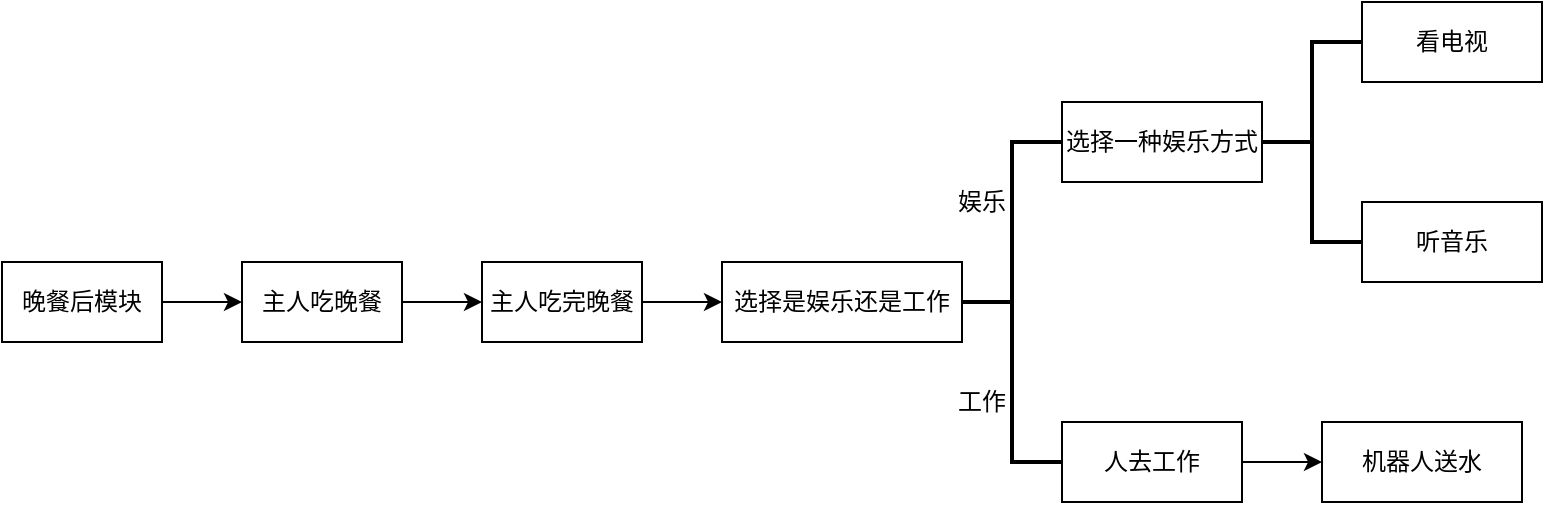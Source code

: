 <mxfile version="13.6.2" type="device"><diagram id="4ux63Cq1vs4Hjvu3bUu1" name="第 1 页"><mxGraphModel dx="1024" dy="592" grid="1" gridSize="10" guides="1" tooltips="1" connect="1" arrows="1" fold="1" page="1" pageScale="1" pageWidth="827" pageHeight="1169" math="0" shadow="0"><root><mxCell id="0"/><mxCell id="1" parent="0"/><mxCell id="f2vepwNNXbfG6RneDwnd-1" value="晚餐后模块" style="rounded=0;whiteSpace=wrap;html=1;" parent="1" vertex="1"><mxGeometry x="80" y="280" width="80" height="40" as="geometry"/></mxCell><mxCell id="f2vepwNNXbfG6RneDwnd-3" value="主人吃晚餐" style="rounded=0;whiteSpace=wrap;html=1;" parent="1" vertex="1"><mxGeometry x="200" y="280" width="80" height="40" as="geometry"/></mxCell><mxCell id="f2vepwNNXbfG6RneDwnd-5" value="主人吃完晚餐" style="rounded=0;whiteSpace=wrap;html=1;" parent="1" vertex="1"><mxGeometry x="320" y="280" width="80" height="40" as="geometry"/></mxCell><mxCell id="6lSC06VWzlqSV-baRiSi-1" value="选择是娱乐还是工作" style="rounded=0;whiteSpace=wrap;html=1;" vertex="1" parent="1"><mxGeometry x="440" y="280" width="120" height="40" as="geometry"/></mxCell><mxCell id="6lSC06VWzlqSV-baRiSi-2" value="" style="strokeWidth=2;html=1;shape=mxgraph.flowchart.annotation_2;align=left;labelPosition=right;pointerEvents=1;" vertex="1" parent="1"><mxGeometry x="560" y="220" width="50" height="160" as="geometry"/></mxCell><mxCell id="6lSC06VWzlqSV-baRiSi-3" value="娱乐" style="text;html=1;strokeColor=none;fillColor=none;align=center;verticalAlign=middle;whiteSpace=wrap;rounded=0;" vertex="1" parent="1"><mxGeometry x="550" y="240" width="40" height="20" as="geometry"/></mxCell><mxCell id="6lSC06VWzlqSV-baRiSi-4" value="工作" style="text;html=1;strokeColor=none;fillColor=none;align=center;verticalAlign=middle;whiteSpace=wrap;rounded=0;" vertex="1" parent="1"><mxGeometry x="550" y="340" width="40" height="20" as="geometry"/></mxCell><mxCell id="6lSC06VWzlqSV-baRiSi-5" value="选择一种娱乐方式" style="rounded=0;whiteSpace=wrap;html=1;" vertex="1" parent="1"><mxGeometry x="610" y="200" width="100" height="40" as="geometry"/></mxCell><mxCell id="6lSC06VWzlqSV-baRiSi-6" value="人去工作" style="rounded=0;whiteSpace=wrap;html=1;" vertex="1" parent="1"><mxGeometry x="610" y="360" width="90" height="40" as="geometry"/></mxCell><mxCell id="6lSC06VWzlqSV-baRiSi-7" value="机器人送水" style="rounded=0;whiteSpace=wrap;html=1;" vertex="1" parent="1"><mxGeometry x="740" y="360" width="100" height="40" as="geometry"/></mxCell><mxCell id="6lSC06VWzlqSV-baRiSi-8" value="" style="strokeWidth=2;html=1;shape=mxgraph.flowchart.annotation_2;align=left;labelPosition=right;pointerEvents=1;" vertex="1" parent="1"><mxGeometry x="710" y="170" width="50" height="100" as="geometry"/></mxCell><mxCell id="6lSC06VWzlqSV-baRiSi-9" value="看电视" style="rounded=0;whiteSpace=wrap;html=1;" vertex="1" parent="1"><mxGeometry x="760" y="150" width="90" height="40" as="geometry"/></mxCell><mxCell id="6lSC06VWzlqSV-baRiSi-10" value="听音乐" style="rounded=0;whiteSpace=wrap;html=1;" vertex="1" parent="1"><mxGeometry x="760" y="250" width="90" height="40" as="geometry"/></mxCell><mxCell id="6lSC06VWzlqSV-baRiSi-11" value="" style="endArrow=classic;html=1;exitX=1;exitY=0.5;exitDx=0;exitDy=0;entryX=0;entryY=0.5;entryDx=0;entryDy=0;" edge="1" source="6lSC06VWzlqSV-baRiSi-6" target="6lSC06VWzlqSV-baRiSi-7" parent="1"><mxGeometry width="50" height="50" relative="1" as="geometry"><mxPoint x="670" y="290" as="sourcePoint"/><mxPoint x="720" y="240" as="targetPoint"/></mxGeometry></mxCell><mxCell id="6lSC06VWzlqSV-baRiSi-12" value="" style="endArrow=classic;html=1;exitX=1;exitY=0.5;exitDx=0;exitDy=0;entryX=0;entryY=0.5;entryDx=0;entryDy=0;" edge="1" parent="1" source="f2vepwNNXbfG6RneDwnd-1" target="f2vepwNNXbfG6RneDwnd-3"><mxGeometry width="50" height="50" relative="1" as="geometry"><mxPoint x="530" y="330" as="sourcePoint"/><mxPoint x="580" y="280" as="targetPoint"/></mxGeometry></mxCell><mxCell id="6lSC06VWzlqSV-baRiSi-13" value="" style="endArrow=classic;html=1;exitX=1;exitY=0.5;exitDx=0;exitDy=0;entryX=0;entryY=0.5;entryDx=0;entryDy=0;" edge="1" parent="1" source="f2vepwNNXbfG6RneDwnd-3" target="f2vepwNNXbfG6RneDwnd-5"><mxGeometry width="50" height="50" relative="1" as="geometry"><mxPoint x="530" y="330" as="sourcePoint"/><mxPoint x="580" y="280" as="targetPoint"/></mxGeometry></mxCell><mxCell id="6lSC06VWzlqSV-baRiSi-14" value="" style="endArrow=classic;html=1;exitX=1;exitY=0.5;exitDx=0;exitDy=0;entryX=0;entryY=0.5;entryDx=0;entryDy=0;" edge="1" parent="1" source="f2vepwNNXbfG6RneDwnd-5" target="6lSC06VWzlqSV-baRiSi-1"><mxGeometry width="50" height="50" relative="1" as="geometry"><mxPoint x="530" y="330" as="sourcePoint"/><mxPoint x="580" y="280" as="targetPoint"/></mxGeometry></mxCell></root></mxGraphModel></diagram></mxfile>